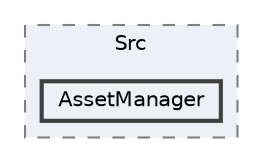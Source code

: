 digraph "/mnt/c/Users/lefte/Mujin/MastersThesis/Taz/TazGraph/TazGraph/Src/AssetManager"
{
 // LATEX_PDF_SIZE
  bgcolor="transparent";
  edge [fontname=Helvetica,fontsize=10,labelfontname=Helvetica,labelfontsize=10];
  node [fontname=Helvetica,fontsize=10,shape=box,height=0.2,width=0.4];
  compound=true
  subgraph clusterdir_3f423d6722606df6946b79f1f4f6c816 {
    graph [ bgcolor="#edf0f7", pencolor="grey50", label="Src", fontname=Helvetica,fontsize=10 style="filled,dashed", URL="dir_3f423d6722606df6946b79f1f4f6c816.html",tooltip=""]
  dir_4a6ca3a2484730b5a2b52dd7207b93b3 [label="AssetManager", fillcolor="#edf0f7", color="grey25", style="filled,bold", URL="dir_4a6ca3a2484730b5a2b52dd7207b93b3.html",tooltip=""];
  }
}
